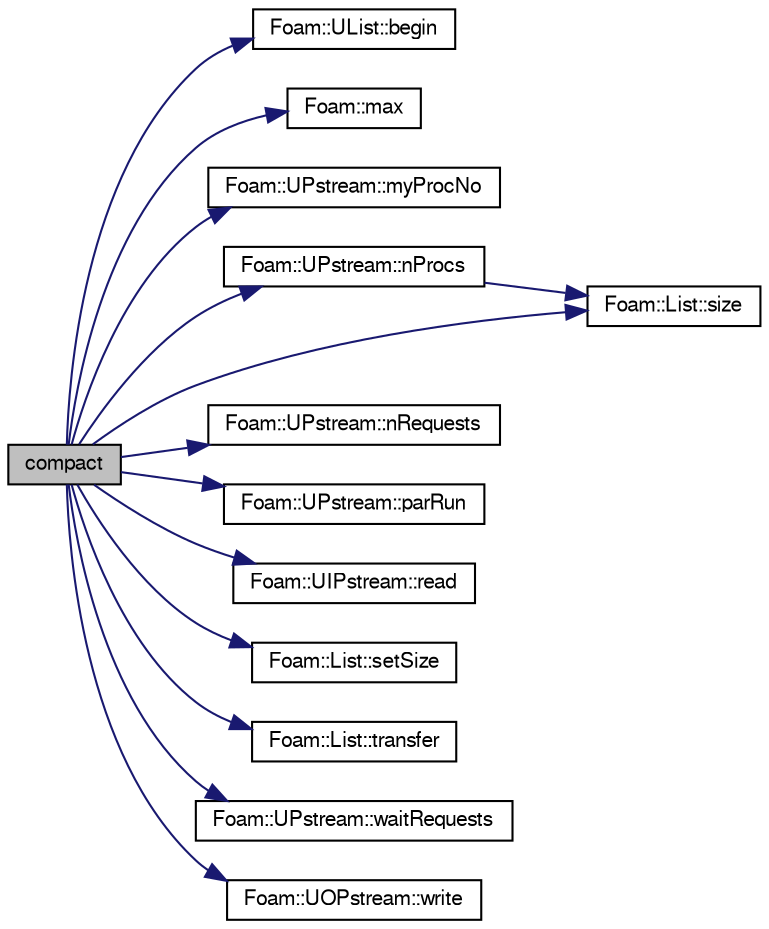 digraph "compact"
{
  bgcolor="transparent";
  edge [fontname="FreeSans",fontsize="10",labelfontname="FreeSans",labelfontsize="10"];
  node [fontname="FreeSans",fontsize="10",shape=record];
  rankdir="LR";
  Node883 [label="compact",height=0.2,width=0.4,color="black", fillcolor="grey75", style="filled", fontcolor="black"];
  Node883 -> Node884 [color="midnightblue",fontsize="10",style="solid",fontname="FreeSans"];
  Node884 [label="Foam::UList::begin",height=0.2,width=0.4,color="black",URL="$a25698.html#a8a0643ef7f391465066f7f07d45ce934",tooltip="Return an iterator to begin traversing the UList. "];
  Node883 -> Node885 [color="midnightblue",fontsize="10",style="solid",fontname="FreeSans"];
  Node885 [label="Foam::max",height=0.2,width=0.4,color="black",URL="$a21124.html#ac993e906cf2774ae77e666bc24e81733"];
  Node883 -> Node886 [color="midnightblue",fontsize="10",style="solid",fontname="FreeSans"];
  Node886 [label="Foam::UPstream::myProcNo",height=0.2,width=0.4,color="black",URL="$a26270.html#afc74d89573de32a3032c916f8cdd1733",tooltip="Number of this process (starting from masterNo() = 0) "];
  Node883 -> Node887 [color="midnightblue",fontsize="10",style="solid",fontname="FreeSans"];
  Node887 [label="Foam::UPstream::nProcs",height=0.2,width=0.4,color="black",URL="$a26270.html#aada0e04d8127eda8ee95be0772754a4f",tooltip="Number of processes in parallel run. "];
  Node887 -> Node888 [color="midnightblue",fontsize="10",style="solid",fontname="FreeSans"];
  Node888 [label="Foam::List::size",height=0.2,width=0.4,color="black",URL="$a25694.html#a8a5f6fa29bd4b500caf186f60245b384",tooltip="Override size to be inconsistent with allocated storage. "];
  Node883 -> Node889 [color="midnightblue",fontsize="10",style="solid",fontname="FreeSans"];
  Node889 [label="Foam::UPstream::nRequests",height=0.2,width=0.4,color="black",URL="$a26270.html#a85d3ef750354c4fb119608680f4e857f",tooltip="Get number of outstanding requests. "];
  Node883 -> Node890 [color="midnightblue",fontsize="10",style="solid",fontname="FreeSans"];
  Node890 [label="Foam::UPstream::parRun",height=0.2,width=0.4,color="black",URL="$a26270.html#adbb27f04b5705440fb8b09f278059011",tooltip="Is this a parallel run? "];
  Node883 -> Node891 [color="midnightblue",fontsize="10",style="solid",fontname="FreeSans"];
  Node891 [label="Foam::UIPstream::read",height=0.2,width=0.4,color="black",URL="$a26258.html#a732980587e5b9c409ae433d73ca8698e",tooltip="Read into given buffer from given processor and return the. "];
  Node883 -> Node892 [color="midnightblue",fontsize="10",style="solid",fontname="FreeSans"];
  Node892 [label="Foam::List::setSize",height=0.2,width=0.4,color="black",URL="$a25694.html#aedb985ffeaf1bdbfeccc2a8730405703",tooltip="Reset size of List. "];
  Node883 -> Node888 [color="midnightblue",fontsize="10",style="solid",fontname="FreeSans"];
  Node883 -> Node893 [color="midnightblue",fontsize="10",style="solid",fontname="FreeSans"];
  Node893 [label="Foam::List::transfer",height=0.2,width=0.4,color="black",URL="$a25694.html#a25ad1d2084d16b234b0cf91c07e832c0",tooltip="Transfer the contents of the argument List into this list. "];
  Node883 -> Node894 [color="midnightblue",fontsize="10",style="solid",fontname="FreeSans"];
  Node894 [label="Foam::UPstream::waitRequests",height=0.2,width=0.4,color="black",URL="$a26270.html#abed3ff74e2b43482349dd8be25901d3e",tooltip="Wait until all requests (from start onwards) have finished. "];
  Node883 -> Node895 [color="midnightblue",fontsize="10",style="solid",fontname="FreeSans"];
  Node895 [label="Foam::UOPstream::write",height=0.2,width=0.4,color="black",URL="$a26262.html#a0efefd773fa79fc3b687978f9e1ee9ba",tooltip="Write given buffer to given processor. "];
}

